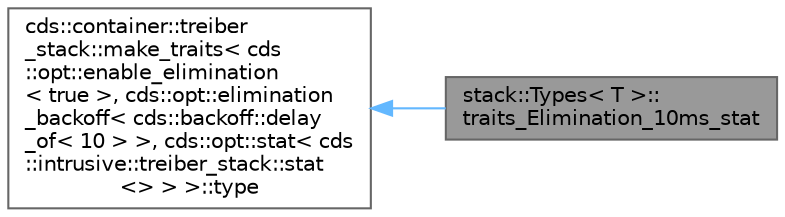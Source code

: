 digraph "stack::Types&lt; T &gt;::traits_Elimination_10ms_stat"
{
 // LATEX_PDF_SIZE
  bgcolor="transparent";
  edge [fontname=Helvetica,fontsize=10,labelfontname=Helvetica,labelfontsize=10];
  node [fontname=Helvetica,fontsize=10,shape=box,height=0.2,width=0.4];
  rankdir="LR";
  Node1 [id="Node000001",label="stack::Types\< T \>::\ltraits_Elimination_10ms_stat",height=0.2,width=0.4,color="gray40", fillcolor="grey60", style="filled", fontcolor="black",tooltip=" "];
  Node2 -> Node1 [id="edge1_Node000001_Node000002",dir="back",color="steelblue1",style="solid",tooltip=" "];
  Node2 [id="Node000002",label="cds::container::treiber\l_stack::make_traits\< cds\l::opt::enable_elimination\l\< true \>, cds::opt::elimination\l_backoff\< cds::backoff::delay\l_of\< 10 \> \>, cds::opt::stat\< cds\l::intrusive::treiber_stack::stat\l\<\> \> \>::type",height=0.2,width=0.4,color="gray40", fillcolor="white", style="filled",tooltip=" "];
}
